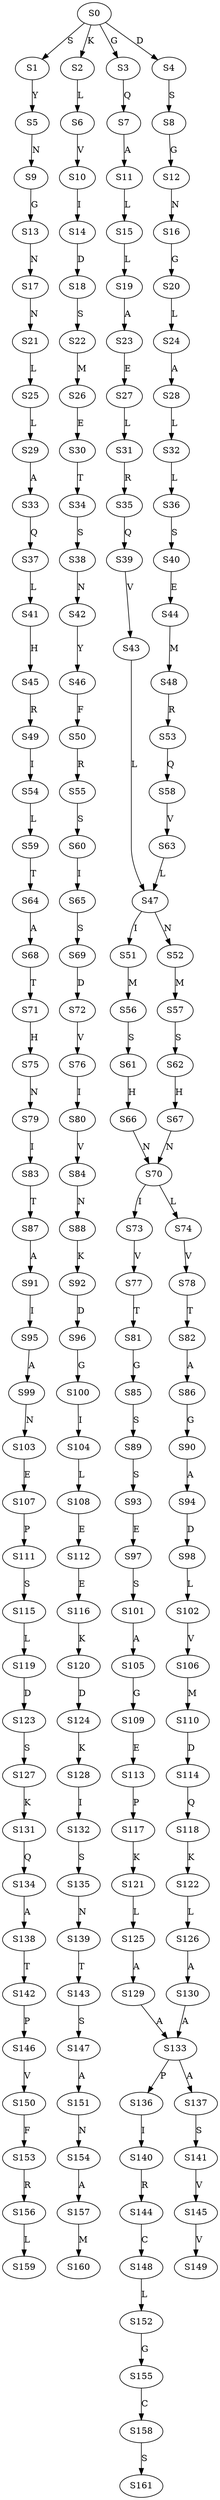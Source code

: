 strict digraph  {
	S0 -> S1 [ label = S ];
	S0 -> S2 [ label = K ];
	S0 -> S3 [ label = G ];
	S0 -> S4 [ label = D ];
	S1 -> S5 [ label = Y ];
	S2 -> S6 [ label = L ];
	S3 -> S7 [ label = Q ];
	S4 -> S8 [ label = S ];
	S5 -> S9 [ label = N ];
	S6 -> S10 [ label = V ];
	S7 -> S11 [ label = A ];
	S8 -> S12 [ label = G ];
	S9 -> S13 [ label = G ];
	S10 -> S14 [ label = I ];
	S11 -> S15 [ label = L ];
	S12 -> S16 [ label = N ];
	S13 -> S17 [ label = N ];
	S14 -> S18 [ label = D ];
	S15 -> S19 [ label = L ];
	S16 -> S20 [ label = G ];
	S17 -> S21 [ label = N ];
	S18 -> S22 [ label = S ];
	S19 -> S23 [ label = A ];
	S20 -> S24 [ label = L ];
	S21 -> S25 [ label = L ];
	S22 -> S26 [ label = M ];
	S23 -> S27 [ label = E ];
	S24 -> S28 [ label = A ];
	S25 -> S29 [ label = L ];
	S26 -> S30 [ label = E ];
	S27 -> S31 [ label = L ];
	S28 -> S32 [ label = L ];
	S29 -> S33 [ label = A ];
	S30 -> S34 [ label = T ];
	S31 -> S35 [ label = R ];
	S32 -> S36 [ label = L ];
	S33 -> S37 [ label = Q ];
	S34 -> S38 [ label = S ];
	S35 -> S39 [ label = Q ];
	S36 -> S40 [ label = S ];
	S37 -> S41 [ label = L ];
	S38 -> S42 [ label = N ];
	S39 -> S43 [ label = V ];
	S40 -> S44 [ label = E ];
	S41 -> S45 [ label = H ];
	S42 -> S46 [ label = Y ];
	S43 -> S47 [ label = L ];
	S44 -> S48 [ label = M ];
	S45 -> S49 [ label = R ];
	S46 -> S50 [ label = F ];
	S47 -> S51 [ label = I ];
	S47 -> S52 [ label = N ];
	S48 -> S53 [ label = R ];
	S49 -> S54 [ label = I ];
	S50 -> S55 [ label = R ];
	S51 -> S56 [ label = M ];
	S52 -> S57 [ label = M ];
	S53 -> S58 [ label = Q ];
	S54 -> S59 [ label = L ];
	S55 -> S60 [ label = S ];
	S56 -> S61 [ label = S ];
	S57 -> S62 [ label = S ];
	S58 -> S63 [ label = V ];
	S59 -> S64 [ label = T ];
	S60 -> S65 [ label = I ];
	S61 -> S66 [ label = H ];
	S62 -> S67 [ label = H ];
	S63 -> S47 [ label = L ];
	S64 -> S68 [ label = A ];
	S65 -> S69 [ label = S ];
	S66 -> S70 [ label = N ];
	S67 -> S70 [ label = N ];
	S68 -> S71 [ label = T ];
	S69 -> S72 [ label = D ];
	S70 -> S73 [ label = I ];
	S70 -> S74 [ label = L ];
	S71 -> S75 [ label = H ];
	S72 -> S76 [ label = V ];
	S73 -> S77 [ label = V ];
	S74 -> S78 [ label = V ];
	S75 -> S79 [ label = N ];
	S76 -> S80 [ label = I ];
	S77 -> S81 [ label = T ];
	S78 -> S82 [ label = T ];
	S79 -> S83 [ label = I ];
	S80 -> S84 [ label = V ];
	S81 -> S85 [ label = G ];
	S82 -> S86 [ label = A ];
	S83 -> S87 [ label = T ];
	S84 -> S88 [ label = N ];
	S85 -> S89 [ label = S ];
	S86 -> S90 [ label = G ];
	S87 -> S91 [ label = A ];
	S88 -> S92 [ label = K ];
	S89 -> S93 [ label = S ];
	S90 -> S94 [ label = A ];
	S91 -> S95 [ label = I ];
	S92 -> S96 [ label = D ];
	S93 -> S97 [ label = E ];
	S94 -> S98 [ label = D ];
	S95 -> S99 [ label = A ];
	S96 -> S100 [ label = G ];
	S97 -> S101 [ label = S ];
	S98 -> S102 [ label = L ];
	S99 -> S103 [ label = N ];
	S100 -> S104 [ label = I ];
	S101 -> S105 [ label = A ];
	S102 -> S106 [ label = V ];
	S103 -> S107 [ label = E ];
	S104 -> S108 [ label = L ];
	S105 -> S109 [ label = G ];
	S106 -> S110 [ label = M ];
	S107 -> S111 [ label = P ];
	S108 -> S112 [ label = E ];
	S109 -> S113 [ label = E ];
	S110 -> S114 [ label = D ];
	S111 -> S115 [ label = S ];
	S112 -> S116 [ label = E ];
	S113 -> S117 [ label = P ];
	S114 -> S118 [ label = Q ];
	S115 -> S119 [ label = L ];
	S116 -> S120 [ label = K ];
	S117 -> S121 [ label = K ];
	S118 -> S122 [ label = K ];
	S119 -> S123 [ label = D ];
	S120 -> S124 [ label = D ];
	S121 -> S125 [ label = L ];
	S122 -> S126 [ label = L ];
	S123 -> S127 [ label = S ];
	S124 -> S128 [ label = K ];
	S125 -> S129 [ label = A ];
	S126 -> S130 [ label = A ];
	S127 -> S131 [ label = K ];
	S128 -> S132 [ label = I ];
	S129 -> S133 [ label = A ];
	S130 -> S133 [ label = A ];
	S131 -> S134 [ label = Q ];
	S132 -> S135 [ label = S ];
	S133 -> S136 [ label = P ];
	S133 -> S137 [ label = A ];
	S134 -> S138 [ label = A ];
	S135 -> S139 [ label = N ];
	S136 -> S140 [ label = I ];
	S137 -> S141 [ label = S ];
	S138 -> S142 [ label = T ];
	S139 -> S143 [ label = T ];
	S140 -> S144 [ label = R ];
	S141 -> S145 [ label = V ];
	S142 -> S146 [ label = P ];
	S143 -> S147 [ label = S ];
	S144 -> S148 [ label = C ];
	S145 -> S149 [ label = V ];
	S146 -> S150 [ label = V ];
	S147 -> S151 [ label = A ];
	S148 -> S152 [ label = L ];
	S150 -> S153 [ label = F ];
	S151 -> S154 [ label = N ];
	S152 -> S155 [ label = G ];
	S153 -> S156 [ label = R ];
	S154 -> S157 [ label = A ];
	S155 -> S158 [ label = C ];
	S156 -> S159 [ label = L ];
	S157 -> S160 [ label = M ];
	S158 -> S161 [ label = S ];
}
